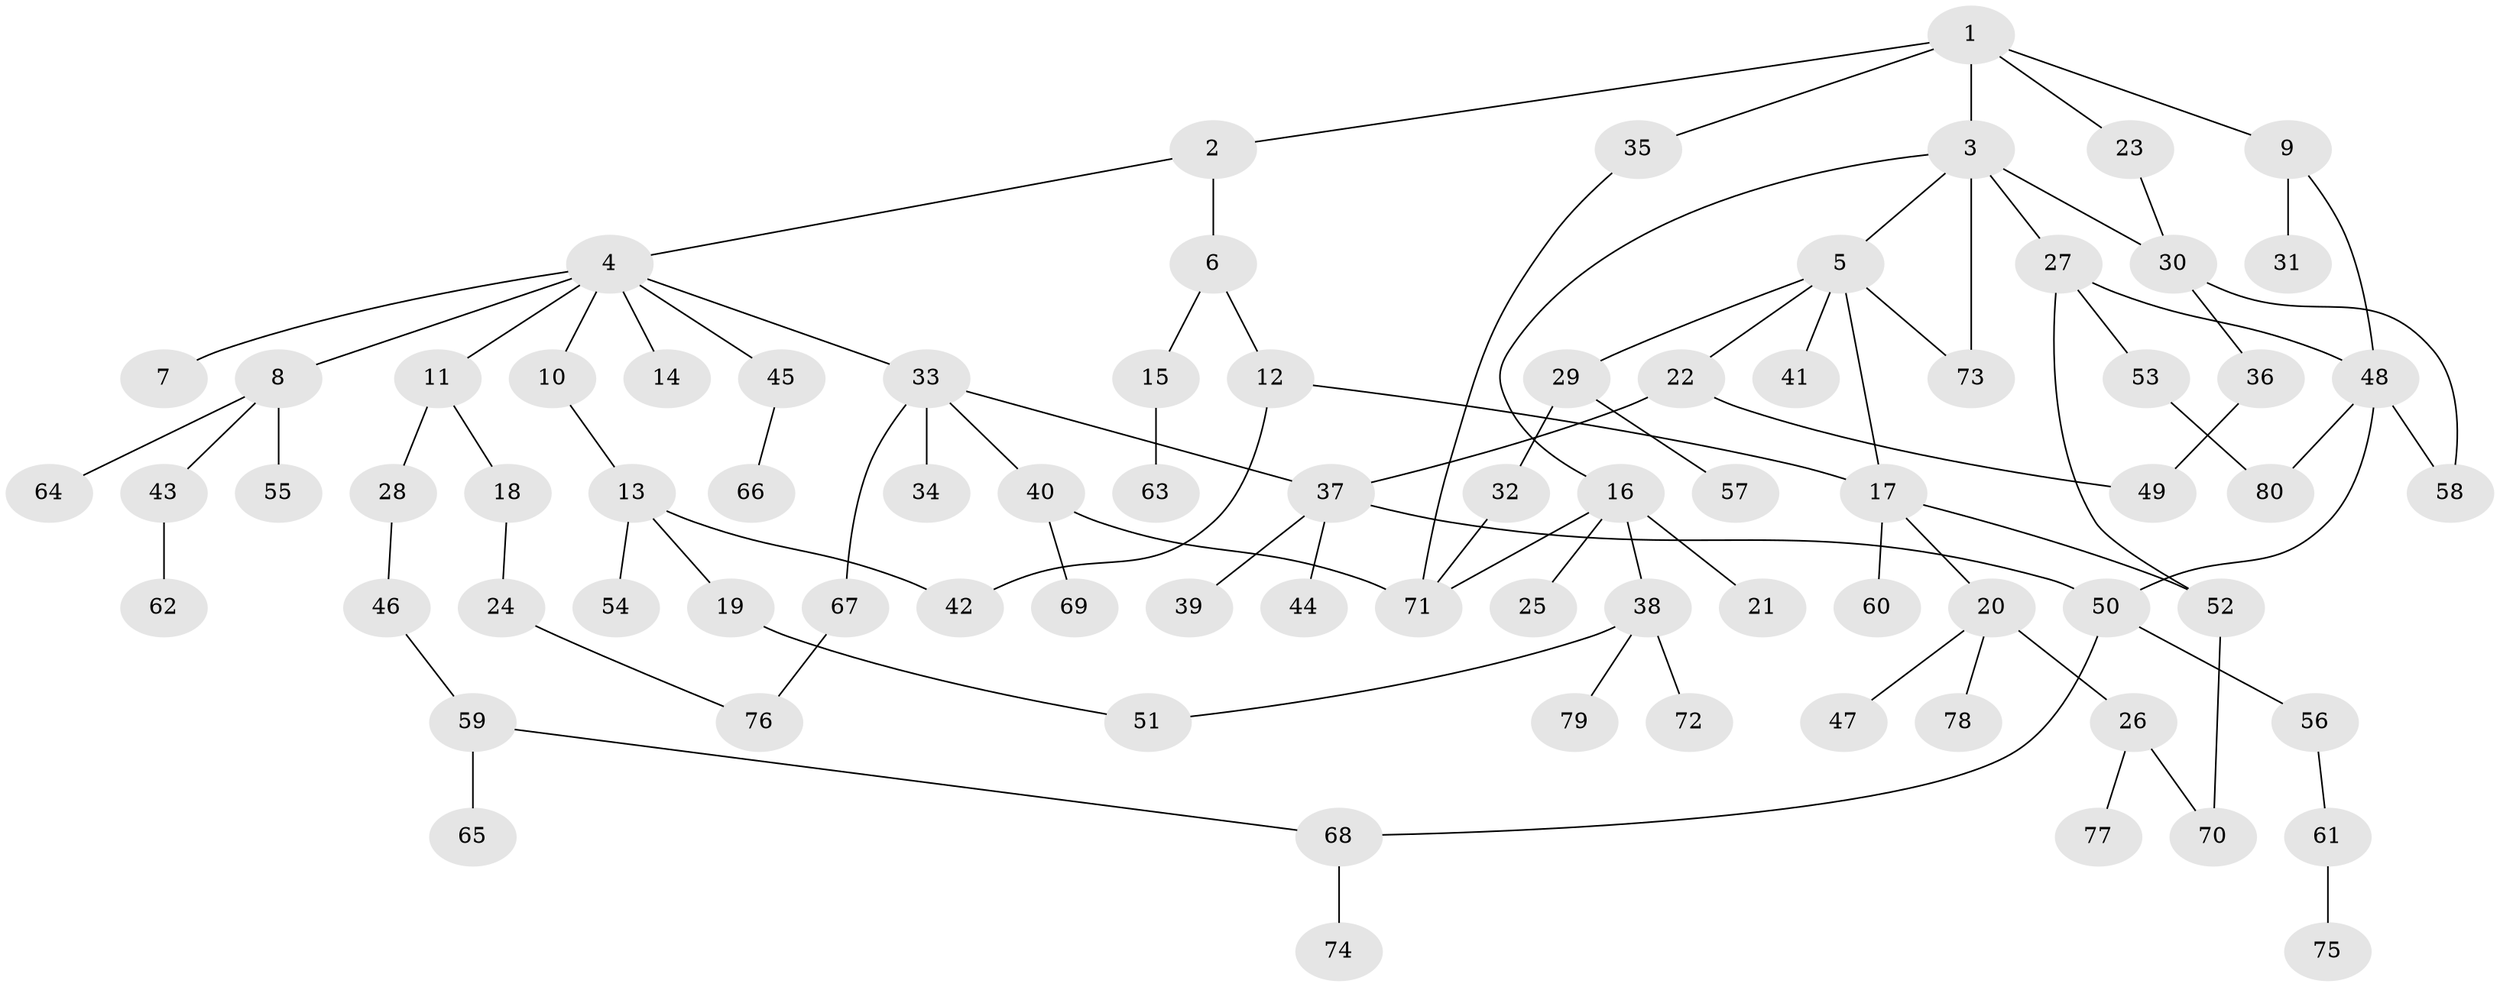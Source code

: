 // coarse degree distribution, {6: 0.03773584905660377, 9: 0.018867924528301886, 8: 0.018867924528301886, 7: 0.018867924528301886, 3: 0.11320754716981132, 1: 0.3584905660377358, 4: 0.16981132075471697, 2: 0.24528301886792453, 5: 0.018867924528301886}
// Generated by graph-tools (version 1.1) at 2025/41/03/06/25 10:41:26]
// undirected, 80 vertices, 97 edges
graph export_dot {
graph [start="1"]
  node [color=gray90,style=filled];
  1;
  2;
  3;
  4;
  5;
  6;
  7;
  8;
  9;
  10;
  11;
  12;
  13;
  14;
  15;
  16;
  17;
  18;
  19;
  20;
  21;
  22;
  23;
  24;
  25;
  26;
  27;
  28;
  29;
  30;
  31;
  32;
  33;
  34;
  35;
  36;
  37;
  38;
  39;
  40;
  41;
  42;
  43;
  44;
  45;
  46;
  47;
  48;
  49;
  50;
  51;
  52;
  53;
  54;
  55;
  56;
  57;
  58;
  59;
  60;
  61;
  62;
  63;
  64;
  65;
  66;
  67;
  68;
  69;
  70;
  71;
  72;
  73;
  74;
  75;
  76;
  77;
  78;
  79;
  80;
  1 -- 2;
  1 -- 3;
  1 -- 9;
  1 -- 23;
  1 -- 35;
  2 -- 4;
  2 -- 6;
  3 -- 5;
  3 -- 16;
  3 -- 27;
  3 -- 73;
  3 -- 30;
  4 -- 7;
  4 -- 8;
  4 -- 10;
  4 -- 11;
  4 -- 14;
  4 -- 33;
  4 -- 45;
  5 -- 22;
  5 -- 29;
  5 -- 41;
  5 -- 73;
  5 -- 17;
  6 -- 12;
  6 -- 15;
  8 -- 43;
  8 -- 55;
  8 -- 64;
  9 -- 31;
  9 -- 48;
  10 -- 13;
  11 -- 18;
  11 -- 28;
  12 -- 17;
  12 -- 42;
  13 -- 19;
  13 -- 42;
  13 -- 54;
  15 -- 63;
  16 -- 21;
  16 -- 25;
  16 -- 38;
  16 -- 71;
  17 -- 20;
  17 -- 60;
  17 -- 52;
  18 -- 24;
  19 -- 51;
  20 -- 26;
  20 -- 47;
  20 -- 78;
  22 -- 37;
  22 -- 49;
  23 -- 30;
  24 -- 76;
  26 -- 70;
  26 -- 77;
  27 -- 48;
  27 -- 52;
  27 -- 53;
  28 -- 46;
  29 -- 32;
  29 -- 57;
  30 -- 36;
  30 -- 58;
  32 -- 71;
  33 -- 34;
  33 -- 40;
  33 -- 67;
  33 -- 37;
  35 -- 71;
  36 -- 49;
  37 -- 39;
  37 -- 44;
  37 -- 50;
  38 -- 51;
  38 -- 72;
  38 -- 79;
  40 -- 69;
  40 -- 71;
  43 -- 62;
  45 -- 66;
  46 -- 59;
  48 -- 58;
  48 -- 50;
  48 -- 80;
  50 -- 56;
  50 -- 68;
  52 -- 70;
  53 -- 80;
  56 -- 61;
  59 -- 65;
  59 -- 68;
  61 -- 75;
  67 -- 76;
  68 -- 74;
}
